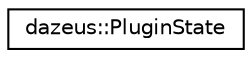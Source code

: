 digraph "Graphical Class Hierarchy"
{
  edge [fontname="Helvetica",fontsize="10",labelfontname="Helvetica",labelfontsize="10"];
  node [fontname="Helvetica",fontsize="10",shape=record];
  rankdir="LR";
  Node1 [label="dazeus::PluginState",height=0.2,width=0.4,color="black", fillcolor="white", style="filled",URL="$structdazeus_1_1_plugin_state.html"];
}
